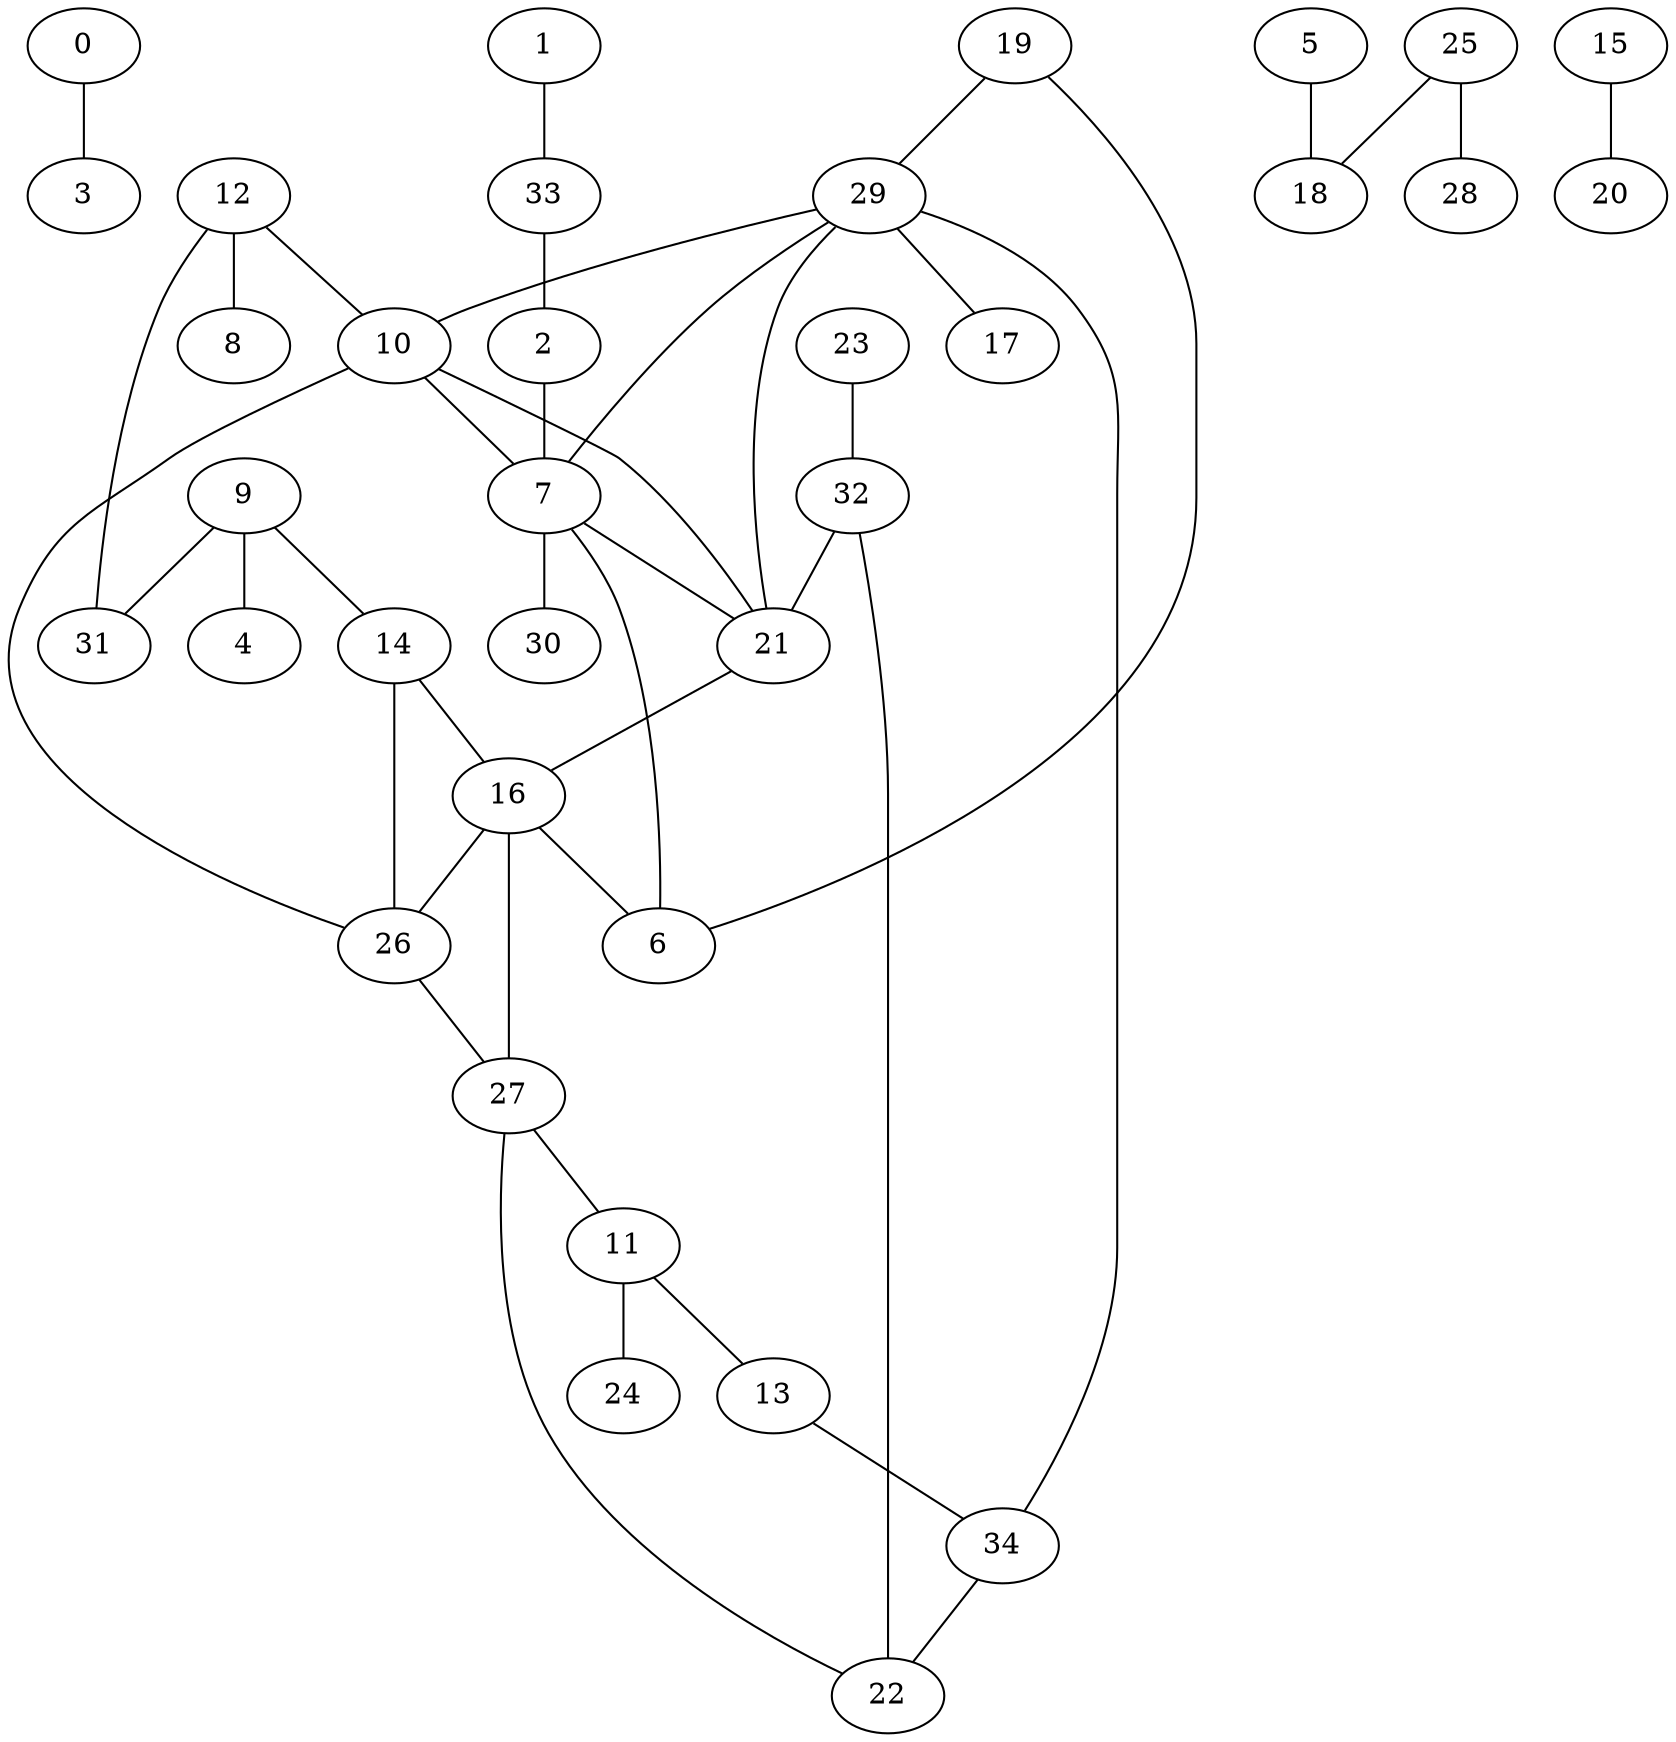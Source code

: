 graph G {
0;
1;
2;
3;
4;
5;
6;
7;
8;
9;
10;
11;
12;
13;
14;
15;
16;
17;
18;
19;
20;
21;
22;
23;
24;
25;
26;
27;
28;
29;
30;
31;
32;
33;
34;
0--3 ;
1--33 ;
2--7 ;
5--18 ;
7--30 ;
7--6 ;
7--21 ;
9--14 ;
9--31 ;
9--4 ;
10--7 ;
10--21 ;
10--26 ;
11--24 ;
11--13 ;
12--10 ;
12--8 ;
12--31 ;
13--34 ;
14--26 ;
14--16 ;
15--20 ;
16--26 ;
16--27 ;
16--6 ;
19--6 ;
19--29 ;
21--16 ;
22--27 ;
23--32 ;
25--18 ;
25--28 ;
26--27 ;
27--11 ;
29--17 ;
29--21 ;
29--10 ;
29--7 ;
29--34 ;
32--22 ;
32--21 ;
33--2 ;
34--22 ;
}
